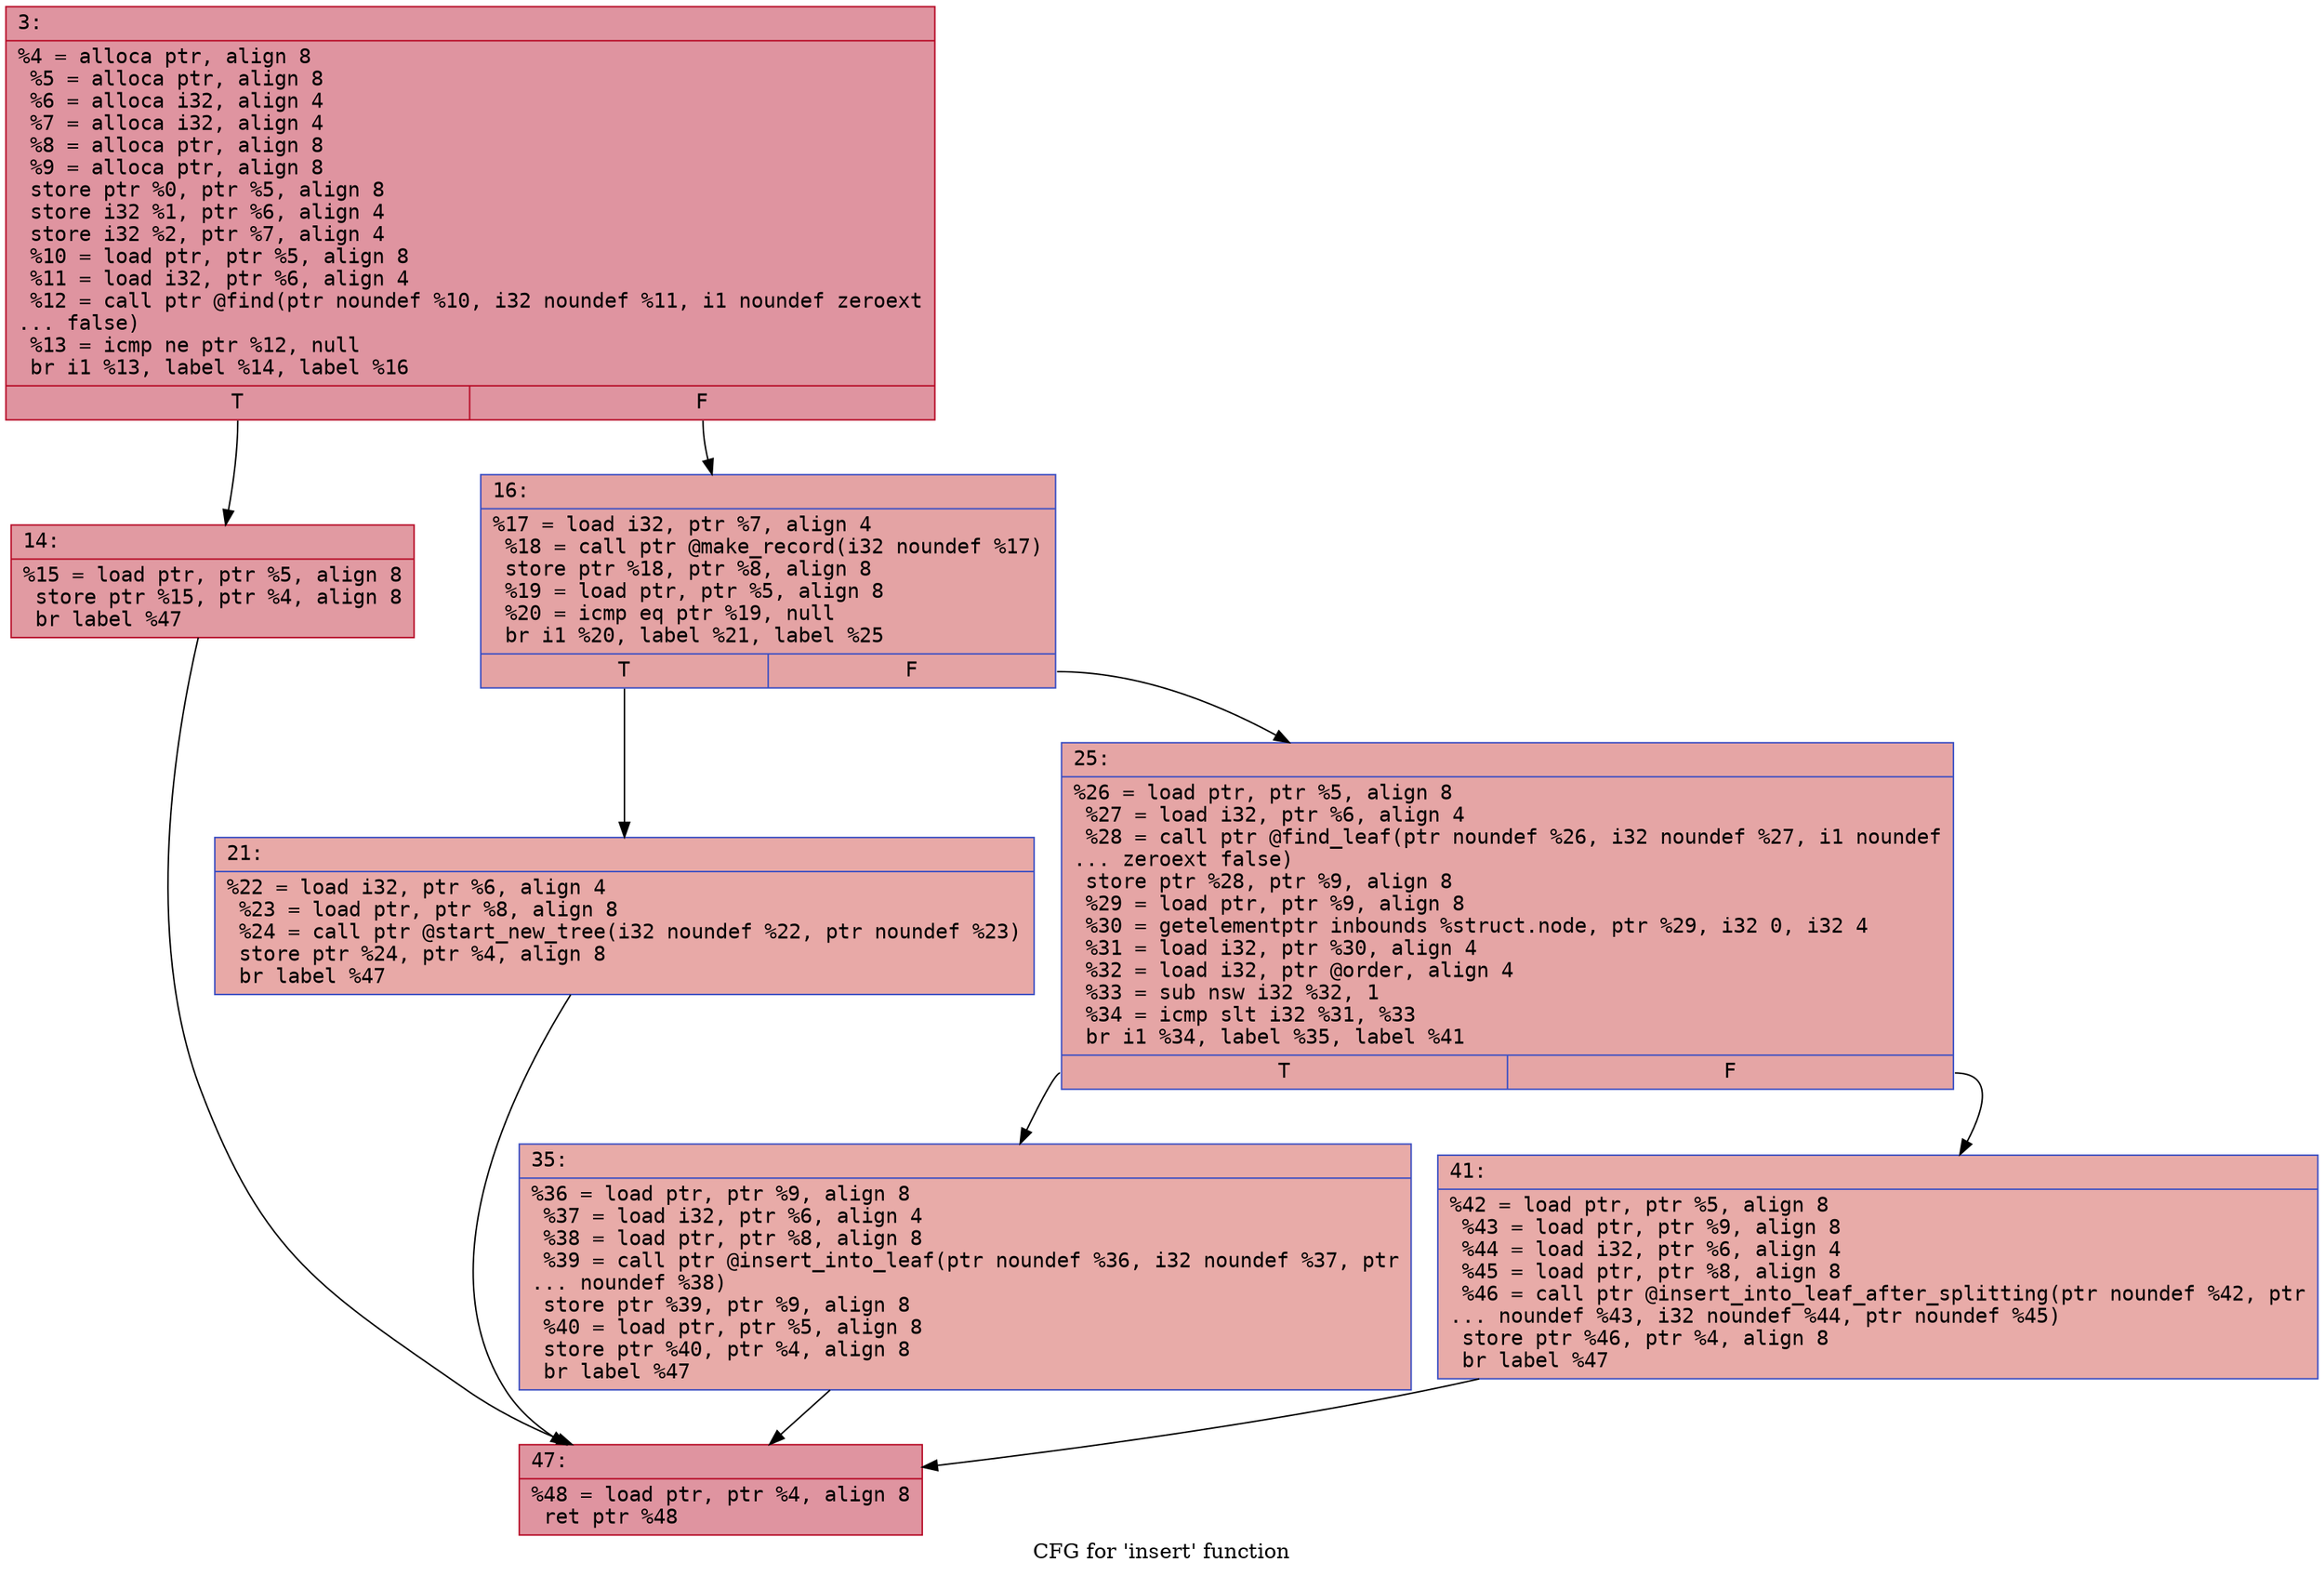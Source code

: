 digraph "CFG for 'insert' function" {
	label="CFG for 'insert' function";

	Node0x60000202b660 [shape=record,color="#b70d28ff", style=filled, fillcolor="#b70d2870" fontname="Courier",label="{3:\l|  %4 = alloca ptr, align 8\l  %5 = alloca ptr, align 8\l  %6 = alloca i32, align 4\l  %7 = alloca i32, align 4\l  %8 = alloca ptr, align 8\l  %9 = alloca ptr, align 8\l  store ptr %0, ptr %5, align 8\l  store i32 %1, ptr %6, align 4\l  store i32 %2, ptr %7, align 4\l  %10 = load ptr, ptr %5, align 8\l  %11 = load i32, ptr %6, align 4\l  %12 = call ptr @find(ptr noundef %10, i32 noundef %11, i1 noundef zeroext\l... false)\l  %13 = icmp ne ptr %12, null\l  br i1 %13, label %14, label %16\l|{<s0>T|<s1>F}}"];
	Node0x60000202b660:s0 -> Node0x60000202b6b0[tooltip="3 -> 14\nProbability 62.50%" ];
	Node0x60000202b660:s1 -> Node0x60000202b700[tooltip="3 -> 16\nProbability 37.50%" ];
	Node0x60000202b6b0 [shape=record,color="#b70d28ff", style=filled, fillcolor="#bb1b2c70" fontname="Courier",label="{14:\l|  %15 = load ptr, ptr %5, align 8\l  store ptr %15, ptr %4, align 8\l  br label %47\l}"];
	Node0x60000202b6b0 -> Node0x60000202b890[tooltip="14 -> 47\nProbability 100.00%" ];
	Node0x60000202b700 [shape=record,color="#3d50c3ff", style=filled, fillcolor="#c32e3170" fontname="Courier",label="{16:\l|  %17 = load i32, ptr %7, align 4\l  %18 = call ptr @make_record(i32 noundef %17)\l  store ptr %18, ptr %8, align 8\l  %19 = load ptr, ptr %5, align 8\l  %20 = icmp eq ptr %19, null\l  br i1 %20, label %21, label %25\l|{<s0>T|<s1>F}}"];
	Node0x60000202b700:s0 -> Node0x60000202b750[tooltip="16 -> 21\nProbability 37.50%" ];
	Node0x60000202b700:s1 -> Node0x60000202b7a0[tooltip="16 -> 25\nProbability 62.50%" ];
	Node0x60000202b750 [shape=record,color="#3d50c3ff", style=filled, fillcolor="#ca3b3770" fontname="Courier",label="{21:\l|  %22 = load i32, ptr %6, align 4\l  %23 = load ptr, ptr %8, align 8\l  %24 = call ptr @start_new_tree(i32 noundef %22, ptr noundef %23)\l  store ptr %24, ptr %4, align 8\l  br label %47\l}"];
	Node0x60000202b750 -> Node0x60000202b890[tooltip="21 -> 47\nProbability 100.00%" ];
	Node0x60000202b7a0 [shape=record,color="#3d50c3ff", style=filled, fillcolor="#c5333470" fontname="Courier",label="{25:\l|  %26 = load ptr, ptr %5, align 8\l  %27 = load i32, ptr %6, align 4\l  %28 = call ptr @find_leaf(ptr noundef %26, i32 noundef %27, i1 noundef\l... zeroext false)\l  store ptr %28, ptr %9, align 8\l  %29 = load ptr, ptr %9, align 8\l  %30 = getelementptr inbounds %struct.node, ptr %29, i32 0, i32 4\l  %31 = load i32, ptr %30, align 4\l  %32 = load i32, ptr @order, align 4\l  %33 = sub nsw i32 %32, 1\l  %34 = icmp slt i32 %31, %33\l  br i1 %34, label %35, label %41\l|{<s0>T|<s1>F}}"];
	Node0x60000202b7a0:s0 -> Node0x60000202b7f0[tooltip="25 -> 35\nProbability 50.00%" ];
	Node0x60000202b7a0:s1 -> Node0x60000202b840[tooltip="25 -> 41\nProbability 50.00%" ];
	Node0x60000202b7f0 [shape=record,color="#3d50c3ff", style=filled, fillcolor="#cc403a70" fontname="Courier",label="{35:\l|  %36 = load ptr, ptr %9, align 8\l  %37 = load i32, ptr %6, align 4\l  %38 = load ptr, ptr %8, align 8\l  %39 = call ptr @insert_into_leaf(ptr noundef %36, i32 noundef %37, ptr\l... noundef %38)\l  store ptr %39, ptr %9, align 8\l  %40 = load ptr, ptr %5, align 8\l  store ptr %40, ptr %4, align 8\l  br label %47\l}"];
	Node0x60000202b7f0 -> Node0x60000202b890[tooltip="35 -> 47\nProbability 100.00%" ];
	Node0x60000202b840 [shape=record,color="#3d50c3ff", style=filled, fillcolor="#cc403a70" fontname="Courier",label="{41:\l|  %42 = load ptr, ptr %5, align 8\l  %43 = load ptr, ptr %9, align 8\l  %44 = load i32, ptr %6, align 4\l  %45 = load ptr, ptr %8, align 8\l  %46 = call ptr @insert_into_leaf_after_splitting(ptr noundef %42, ptr\l... noundef %43, i32 noundef %44, ptr noundef %45)\l  store ptr %46, ptr %4, align 8\l  br label %47\l}"];
	Node0x60000202b840 -> Node0x60000202b890[tooltip="41 -> 47\nProbability 100.00%" ];
	Node0x60000202b890 [shape=record,color="#b70d28ff", style=filled, fillcolor="#b70d2870" fontname="Courier",label="{47:\l|  %48 = load ptr, ptr %4, align 8\l  ret ptr %48\l}"];
}
